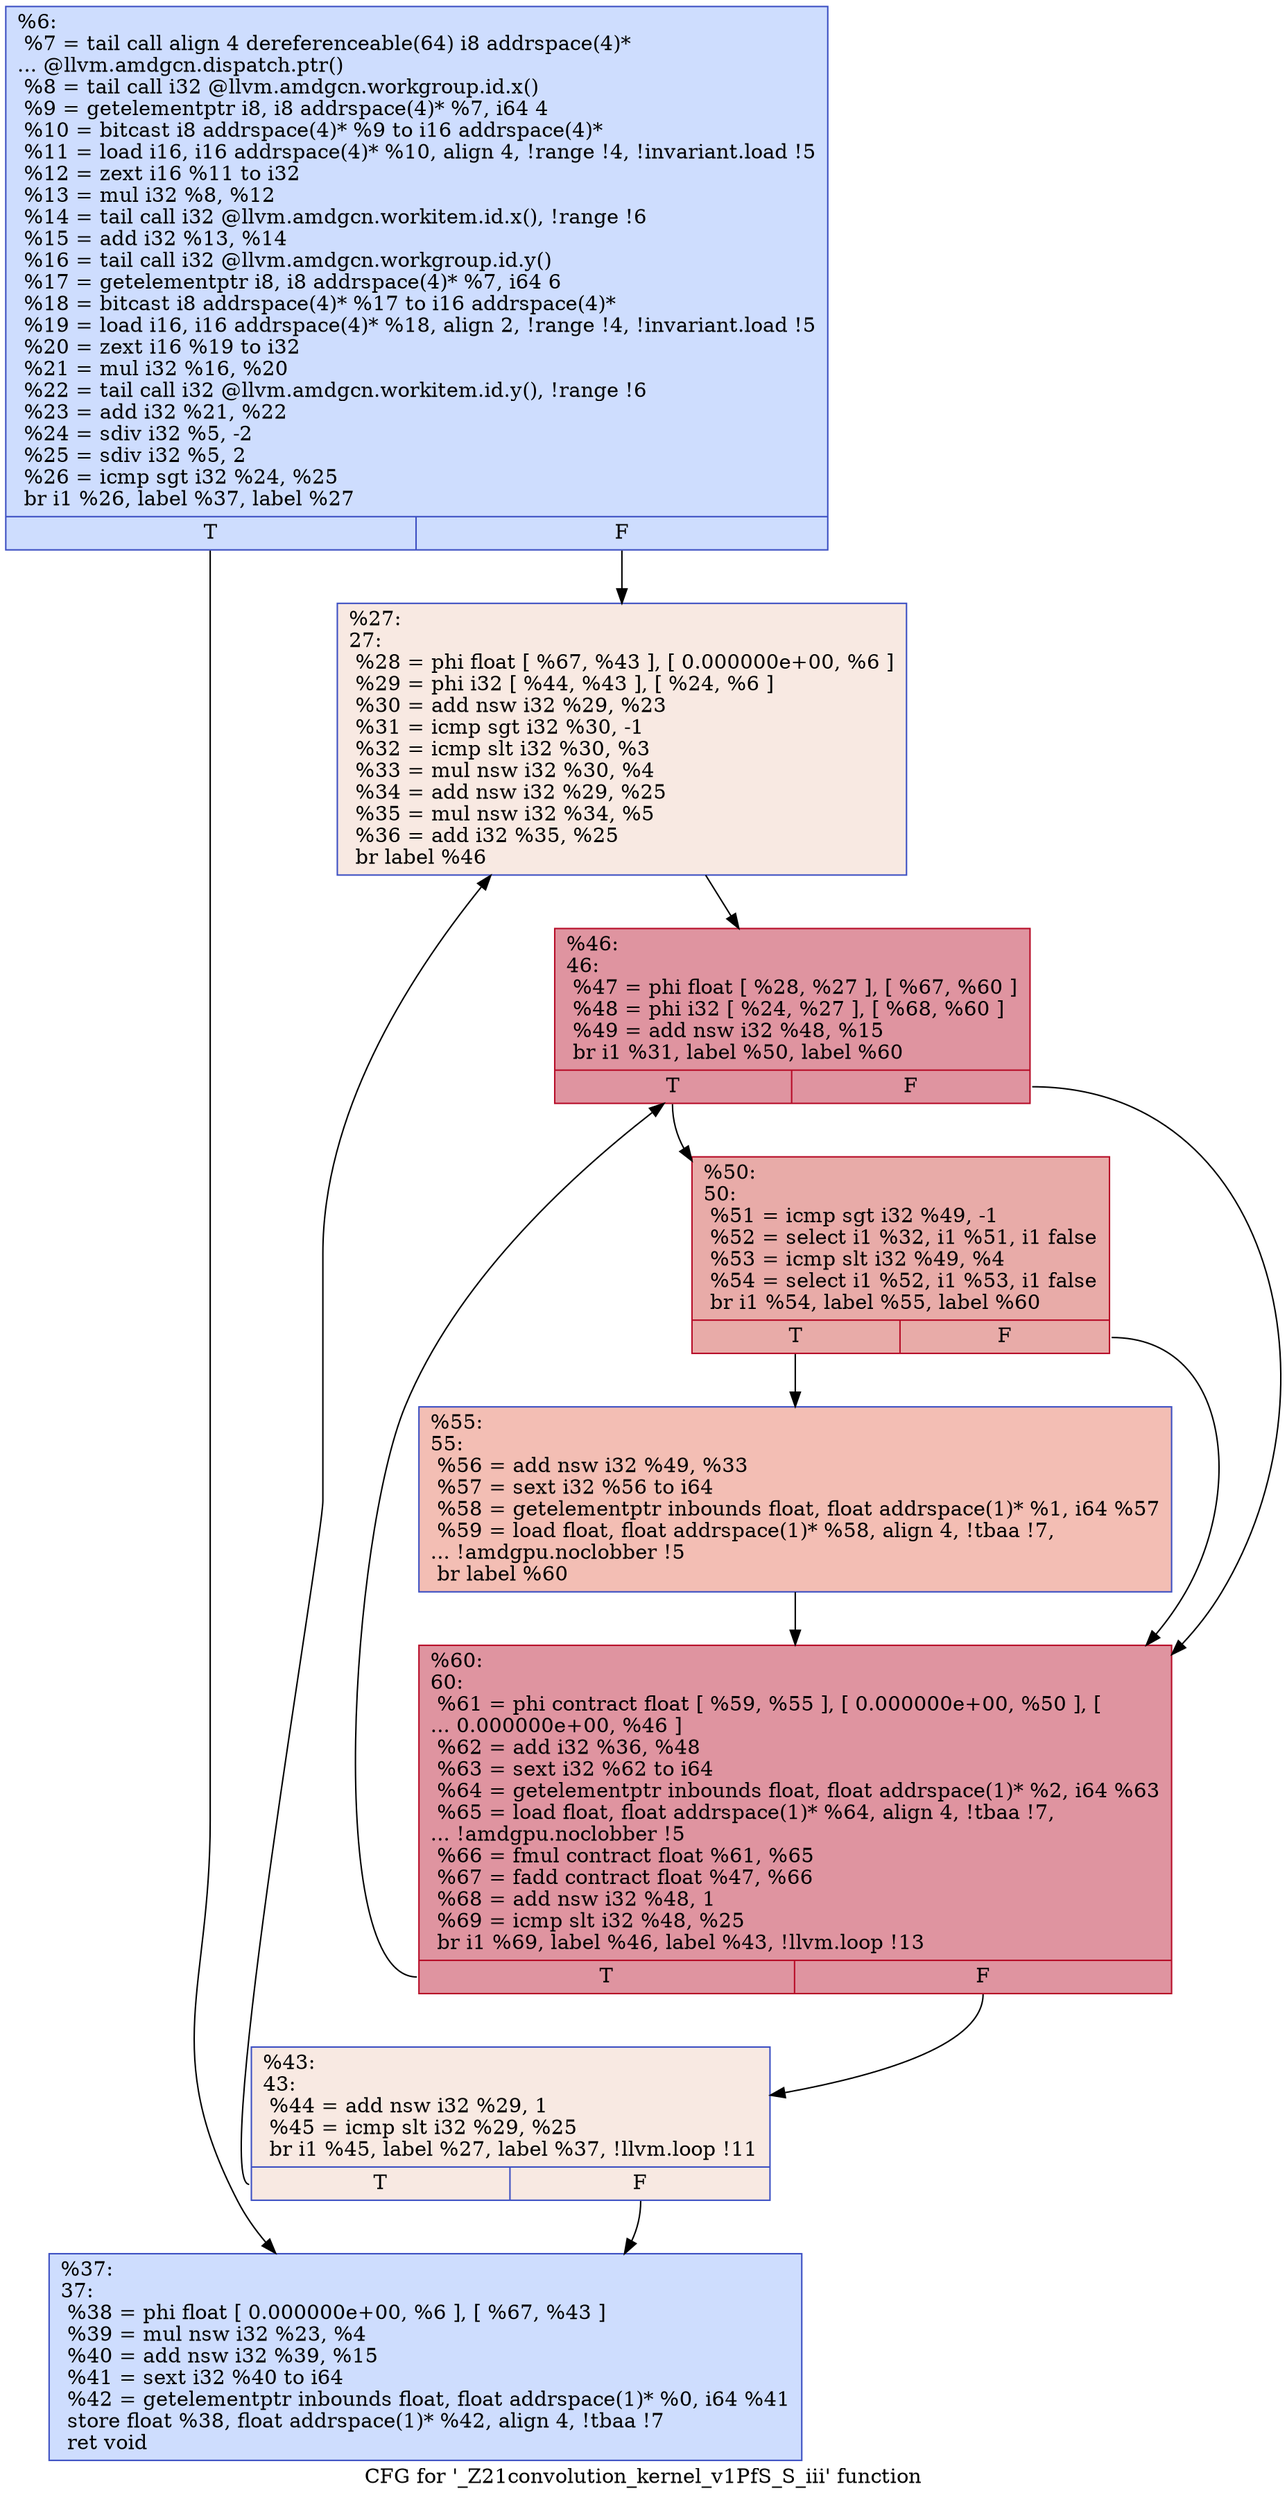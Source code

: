 digraph "CFG for '_Z21convolution_kernel_v1PfS_S_iii' function" {
	label="CFG for '_Z21convolution_kernel_v1PfS_S_iii' function";

	Node0x489aaa0 [shape=record,color="#3d50c3ff", style=filled, fillcolor="#8fb1fe70",label="{%6:\l  %7 = tail call align 4 dereferenceable(64) i8 addrspace(4)*\l... @llvm.amdgcn.dispatch.ptr()\l  %8 = tail call i32 @llvm.amdgcn.workgroup.id.x()\l  %9 = getelementptr i8, i8 addrspace(4)* %7, i64 4\l  %10 = bitcast i8 addrspace(4)* %9 to i16 addrspace(4)*\l  %11 = load i16, i16 addrspace(4)* %10, align 4, !range !4, !invariant.load !5\l  %12 = zext i16 %11 to i32\l  %13 = mul i32 %8, %12\l  %14 = tail call i32 @llvm.amdgcn.workitem.id.x(), !range !6\l  %15 = add i32 %13, %14\l  %16 = tail call i32 @llvm.amdgcn.workgroup.id.y()\l  %17 = getelementptr i8, i8 addrspace(4)* %7, i64 6\l  %18 = bitcast i8 addrspace(4)* %17 to i16 addrspace(4)*\l  %19 = load i16, i16 addrspace(4)* %18, align 2, !range !4, !invariant.load !5\l  %20 = zext i16 %19 to i32\l  %21 = mul i32 %16, %20\l  %22 = tail call i32 @llvm.amdgcn.workitem.id.y(), !range !6\l  %23 = add i32 %21, %22\l  %24 = sdiv i32 %5, -2\l  %25 = sdiv i32 %5, 2\l  %26 = icmp sgt i32 %24, %25\l  br i1 %26, label %37, label %27\l|{<s0>T|<s1>F}}"];
	Node0x489aaa0:s0 -> Node0x489e570;
	Node0x489aaa0:s1 -> Node0x489e600;
	Node0x489e600 [shape=record,color="#3d50c3ff", style=filled, fillcolor="#efcebd70",label="{%27:\l27:                                               \l  %28 = phi float [ %67, %43 ], [ 0.000000e+00, %6 ]\l  %29 = phi i32 [ %44, %43 ], [ %24, %6 ]\l  %30 = add nsw i32 %29, %23\l  %31 = icmp sgt i32 %30, -1\l  %32 = icmp slt i32 %30, %3\l  %33 = mul nsw i32 %30, %4\l  %34 = add nsw i32 %29, %25\l  %35 = mul nsw i32 %34, %5\l  %36 = add i32 %35, %25\l  br label %46\l}"];
	Node0x489e600 -> Node0x489cb90;
	Node0x489e570 [shape=record,color="#3d50c3ff", style=filled, fillcolor="#8fb1fe70",label="{%37:\l37:                                               \l  %38 = phi float [ 0.000000e+00, %6 ], [ %67, %43 ]\l  %39 = mul nsw i32 %23, %4\l  %40 = add nsw i32 %39, %15\l  %41 = sext i32 %40 to i64\l  %42 = getelementptr inbounds float, float addrspace(1)* %0, i64 %41\l  store float %38, float addrspace(1)* %42, align 4, !tbaa !7\l  ret void\l}"];
	Node0x489e770 [shape=record,color="#3d50c3ff", style=filled, fillcolor="#efcebd70",label="{%43:\l43:                                               \l  %44 = add nsw i32 %29, 1\l  %45 = icmp slt i32 %29, %25\l  br i1 %45, label %27, label %37, !llvm.loop !11\l|{<s0>T|<s1>F}}"];
	Node0x489e770:s0 -> Node0x489e600;
	Node0x489e770:s1 -> Node0x489e570;
	Node0x489cb90 [shape=record,color="#b70d28ff", style=filled, fillcolor="#b70d2870",label="{%46:\l46:                                               \l  %47 = phi float [ %28, %27 ], [ %67, %60 ]\l  %48 = phi i32 [ %24, %27 ], [ %68, %60 ]\l  %49 = add nsw i32 %48, %15\l  br i1 %31, label %50, label %60\l|{<s0>T|<s1>F}}"];
	Node0x489cb90:s0 -> Node0x48a0440;
	Node0x489cb90:s1 -> Node0x48a01c0;
	Node0x48a0440 [shape=record,color="#b70d28ff", style=filled, fillcolor="#cc403a70",label="{%50:\l50:                                               \l  %51 = icmp sgt i32 %49, -1\l  %52 = select i1 %32, i1 %51, i1 false\l  %53 = icmp slt i32 %49, %4\l  %54 = select i1 %52, i1 %53, i1 false\l  br i1 %54, label %55, label %60\l|{<s0>T|<s1>F}}"];
	Node0x48a0440:s0 -> Node0x48a0830;
	Node0x48a0440:s1 -> Node0x48a01c0;
	Node0x48a0830 [shape=record,color="#3d50c3ff", style=filled, fillcolor="#e36c5570",label="{%55:\l55:                                               \l  %56 = add nsw i32 %49, %33\l  %57 = sext i32 %56 to i64\l  %58 = getelementptr inbounds float, float addrspace(1)* %1, i64 %57\l  %59 = load float, float addrspace(1)* %58, align 4, !tbaa !7,\l... !amdgpu.noclobber !5\l  br label %60\l}"];
	Node0x48a0830 -> Node0x48a01c0;
	Node0x48a01c0 [shape=record,color="#b70d28ff", style=filled, fillcolor="#b70d2870",label="{%60:\l60:                                               \l  %61 = phi contract float [ %59, %55 ], [ 0.000000e+00, %50 ], [\l... 0.000000e+00, %46 ]\l  %62 = add i32 %36, %48\l  %63 = sext i32 %62 to i64\l  %64 = getelementptr inbounds float, float addrspace(1)* %2, i64 %63\l  %65 = load float, float addrspace(1)* %64, align 4, !tbaa !7,\l... !amdgpu.noclobber !5\l  %66 = fmul contract float %61, %65\l  %67 = fadd contract float %47, %66\l  %68 = add nsw i32 %48, 1\l  %69 = icmp slt i32 %48, %25\l  br i1 %69, label %46, label %43, !llvm.loop !13\l|{<s0>T|<s1>F}}"];
	Node0x48a01c0:s0 -> Node0x489cb90;
	Node0x48a01c0:s1 -> Node0x489e770;
}
